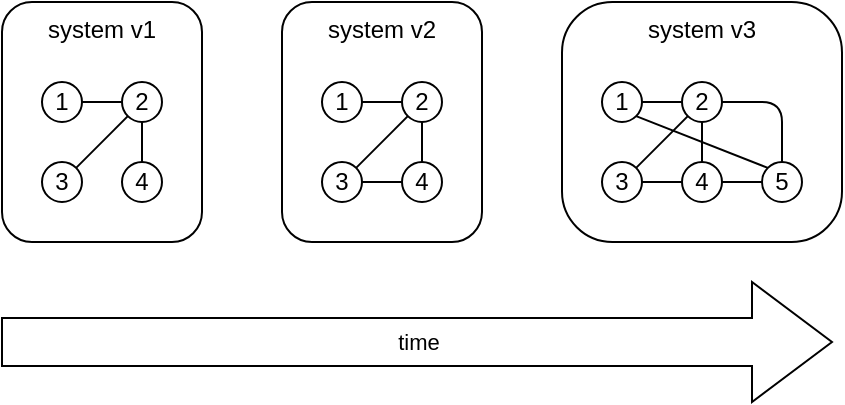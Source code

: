 <mxfile version="28.0.6">
  <diagram id="7aIMBzcTmgZEg1J-gpTx" name="Page-1">
    <mxGraphModel dx="3640" dy="823" grid="1" gridSize="5" guides="1" tooltips="1" connect="1" arrows="1" fold="1" page="1" pageScale="1" pageWidth="850" pageHeight="1100" math="0" shadow="0">
      <root>
        <mxCell id="0" />
        <mxCell id="1" parent="0" />
        <mxCell id="UYK4BgsfnKAOdERZ14Jn-40" value="time" style="html=1;shadow=0;dashed=0;align=center;verticalAlign=middle;shape=mxgraph.arrows2.arrow;dy=0.6;dx=40;notch=0;fontFamily=Helvetica;fontSize=11;fontColor=default;labelBackgroundColor=default;" parent="1" vertex="1">
          <mxGeometry x="-2420" y="180" width="415" height="60" as="geometry" />
        </mxCell>
        <mxCell id="UYK4BgsfnKAOdERZ14Jn-6" value="system v1" style="rounded=1;whiteSpace=wrap;html=1;fillColor=none;verticalAlign=top;" parent="1" vertex="1">
          <mxGeometry x="-2420" y="40" width="100" height="120" as="geometry" />
        </mxCell>
        <mxCell id="UYK4BgsfnKAOdERZ14Jn-12" style="edgeStyle=orthogonalEdgeStyle;rounded=1;orthogonalLoop=1;jettySize=auto;html=1;exitX=1;exitY=0.5;exitDx=0;exitDy=0;entryX=0;entryY=0.5;entryDx=0;entryDy=0;curved=0;endArrow=none;startFill=0;" parent="1" source="UYK4BgsfnKAOdERZ14Jn-7" target="UYK4BgsfnKAOdERZ14Jn-9" edge="1">
          <mxGeometry relative="1" as="geometry" />
        </mxCell>
        <mxCell id="UYK4BgsfnKAOdERZ14Jn-7" value="1" style="ellipse;whiteSpace=wrap;html=1;aspect=fixed;shadow=0;" parent="1" vertex="1">
          <mxGeometry x="-2400" y="80" width="20" height="20" as="geometry" />
        </mxCell>
        <mxCell id="UYK4BgsfnKAOdERZ14Jn-13" style="edgeStyle=orthogonalEdgeStyle;shape=connector;curved=0;rounded=1;orthogonalLoop=1;jettySize=auto;html=1;exitX=0.5;exitY=1;exitDx=0;exitDy=0;entryX=0.5;entryY=0;entryDx=0;entryDy=0;strokeColor=default;align=center;verticalAlign=middle;fontFamily=Helvetica;fontSize=11;fontColor=default;labelBackgroundColor=default;startFill=0;endArrow=none;" parent="1" source="UYK4BgsfnKAOdERZ14Jn-9" target="UYK4BgsfnKAOdERZ14Jn-11" edge="1">
          <mxGeometry relative="1" as="geometry" />
        </mxCell>
        <mxCell id="UYK4BgsfnKAOdERZ14Jn-14" style="shape=connector;rounded=0;orthogonalLoop=1;jettySize=auto;html=1;exitX=0;exitY=1;exitDx=0;exitDy=0;entryX=1;entryY=0;entryDx=0;entryDy=0;strokeColor=default;align=center;verticalAlign=middle;fontFamily=Helvetica;fontSize=11;fontColor=default;labelBackgroundColor=default;startFill=0;endArrow=none;" parent="1" source="UYK4BgsfnKAOdERZ14Jn-9" target="UYK4BgsfnKAOdERZ14Jn-10" edge="1">
          <mxGeometry relative="1" as="geometry" />
        </mxCell>
        <mxCell id="UYK4BgsfnKAOdERZ14Jn-9" value="2" style="ellipse;whiteSpace=wrap;html=1;aspect=fixed;shadow=0;" parent="1" vertex="1">
          <mxGeometry x="-2360" y="80" width="20" height="20" as="geometry" />
        </mxCell>
        <mxCell id="UYK4BgsfnKAOdERZ14Jn-10" value="3" style="ellipse;whiteSpace=wrap;html=1;aspect=fixed;shadow=0;" parent="1" vertex="1">
          <mxGeometry x="-2400" y="120" width="20" height="20" as="geometry" />
        </mxCell>
        <mxCell id="UYK4BgsfnKAOdERZ14Jn-11" value="4" style="ellipse;whiteSpace=wrap;html=1;aspect=fixed;shadow=0;" parent="1" vertex="1">
          <mxGeometry x="-2360" y="120" width="20" height="20" as="geometry" />
        </mxCell>
        <mxCell id="UYK4BgsfnKAOdERZ14Jn-16" value="system v2" style="rounded=1;whiteSpace=wrap;html=1;fillColor=none;verticalAlign=top;" parent="1" vertex="1">
          <mxGeometry x="-2280" y="40" width="100" height="120" as="geometry" />
        </mxCell>
        <mxCell id="UYK4BgsfnKAOdERZ14Jn-17" style="edgeStyle=orthogonalEdgeStyle;rounded=1;orthogonalLoop=1;jettySize=auto;html=1;exitX=1;exitY=0.5;exitDx=0;exitDy=0;entryX=0;entryY=0.5;entryDx=0;entryDy=0;curved=0;endArrow=none;startFill=0;" parent="1" source="UYK4BgsfnKAOdERZ14Jn-18" target="UYK4BgsfnKAOdERZ14Jn-21" edge="1">
          <mxGeometry relative="1" as="geometry" />
        </mxCell>
        <mxCell id="UYK4BgsfnKAOdERZ14Jn-18" value="1" style="ellipse;whiteSpace=wrap;html=1;aspect=fixed;shadow=0;" parent="1" vertex="1">
          <mxGeometry x="-2260" y="80" width="20" height="20" as="geometry" />
        </mxCell>
        <mxCell id="UYK4BgsfnKAOdERZ14Jn-19" style="edgeStyle=orthogonalEdgeStyle;shape=connector;curved=0;rounded=1;orthogonalLoop=1;jettySize=auto;html=1;exitX=0.5;exitY=1;exitDx=0;exitDy=0;entryX=0.5;entryY=0;entryDx=0;entryDy=0;strokeColor=default;align=center;verticalAlign=middle;fontFamily=Helvetica;fontSize=11;fontColor=default;labelBackgroundColor=default;startFill=0;endArrow=none;" parent="1" source="UYK4BgsfnKAOdERZ14Jn-21" target="UYK4BgsfnKAOdERZ14Jn-23" edge="1">
          <mxGeometry relative="1" as="geometry" />
        </mxCell>
        <mxCell id="UYK4BgsfnKAOdERZ14Jn-20" style="shape=connector;rounded=0;orthogonalLoop=1;jettySize=auto;html=1;exitX=0;exitY=1;exitDx=0;exitDy=0;entryX=1;entryY=0;entryDx=0;entryDy=0;strokeColor=default;align=center;verticalAlign=middle;fontFamily=Helvetica;fontSize=11;fontColor=default;labelBackgroundColor=default;startFill=0;endArrow=none;" parent="1" source="UYK4BgsfnKAOdERZ14Jn-21" target="UYK4BgsfnKAOdERZ14Jn-22" edge="1">
          <mxGeometry relative="1" as="geometry" />
        </mxCell>
        <mxCell id="UYK4BgsfnKAOdERZ14Jn-21" value="2" style="ellipse;whiteSpace=wrap;html=1;aspect=fixed;shadow=0;" parent="1" vertex="1">
          <mxGeometry x="-2220" y="80" width="20" height="20" as="geometry" />
        </mxCell>
        <mxCell id="UYK4BgsfnKAOdERZ14Jn-24" style="edgeStyle=orthogonalEdgeStyle;shape=connector;curved=0;rounded=1;orthogonalLoop=1;jettySize=auto;html=1;exitX=1;exitY=0.5;exitDx=0;exitDy=0;entryX=0;entryY=0.5;entryDx=0;entryDy=0;strokeColor=default;align=center;verticalAlign=middle;fontFamily=Helvetica;fontSize=11;fontColor=default;labelBackgroundColor=default;startFill=0;endArrow=none;" parent="1" source="UYK4BgsfnKAOdERZ14Jn-22" target="UYK4BgsfnKAOdERZ14Jn-23" edge="1">
          <mxGeometry relative="1" as="geometry" />
        </mxCell>
        <mxCell id="UYK4BgsfnKAOdERZ14Jn-22" value="3" style="ellipse;whiteSpace=wrap;html=1;aspect=fixed;shadow=0;" parent="1" vertex="1">
          <mxGeometry x="-2260" y="120" width="20" height="20" as="geometry" />
        </mxCell>
        <mxCell id="UYK4BgsfnKAOdERZ14Jn-23" value="4" style="ellipse;whiteSpace=wrap;html=1;aspect=fixed;shadow=0;" parent="1" vertex="1">
          <mxGeometry x="-2220" y="120" width="20" height="20" as="geometry" />
        </mxCell>
        <mxCell id="UYK4BgsfnKAOdERZ14Jn-25" value="system v3" style="rounded=1;whiteSpace=wrap;html=1;fillColor=none;verticalAlign=top;arcSize=21;" parent="1" vertex="1">
          <mxGeometry x="-2140" y="40" width="140" height="120" as="geometry" />
        </mxCell>
        <mxCell id="UYK4BgsfnKAOdERZ14Jn-26" style="edgeStyle=orthogonalEdgeStyle;rounded=1;orthogonalLoop=1;jettySize=auto;html=1;exitX=1;exitY=0.5;exitDx=0;exitDy=0;entryX=0;entryY=0.5;entryDx=0;entryDy=0;curved=0;endArrow=none;startFill=0;" parent="1" source="UYK4BgsfnKAOdERZ14Jn-27" target="UYK4BgsfnKAOdERZ14Jn-30" edge="1">
          <mxGeometry relative="1" as="geometry" />
        </mxCell>
        <mxCell id="UYK4BgsfnKAOdERZ14Jn-27" value="1" style="ellipse;whiteSpace=wrap;html=1;aspect=fixed;shadow=0;" parent="1" vertex="1">
          <mxGeometry x="-2120" y="80" width="20" height="20" as="geometry" />
        </mxCell>
        <mxCell id="UYK4BgsfnKAOdERZ14Jn-28" style="edgeStyle=orthogonalEdgeStyle;shape=connector;curved=0;rounded=1;orthogonalLoop=1;jettySize=auto;html=1;exitX=0.5;exitY=1;exitDx=0;exitDy=0;entryX=0.5;entryY=0;entryDx=0;entryDy=0;strokeColor=default;align=center;verticalAlign=middle;fontFamily=Helvetica;fontSize=11;fontColor=default;labelBackgroundColor=default;startFill=0;endArrow=none;" parent="1" source="UYK4BgsfnKAOdERZ14Jn-30" target="UYK4BgsfnKAOdERZ14Jn-33" edge="1">
          <mxGeometry relative="1" as="geometry" />
        </mxCell>
        <mxCell id="UYK4BgsfnKAOdERZ14Jn-29" style="shape=connector;rounded=0;orthogonalLoop=1;jettySize=auto;html=1;exitX=0;exitY=1;exitDx=0;exitDy=0;entryX=1;entryY=0;entryDx=0;entryDy=0;strokeColor=default;align=center;verticalAlign=middle;fontFamily=Helvetica;fontSize=11;fontColor=default;labelBackgroundColor=default;startFill=0;endArrow=none;" parent="1" source="UYK4BgsfnKAOdERZ14Jn-30" target="UYK4BgsfnKAOdERZ14Jn-32" edge="1">
          <mxGeometry relative="1" as="geometry" />
        </mxCell>
        <mxCell id="UYK4BgsfnKAOdERZ14Jn-37" style="edgeStyle=orthogonalEdgeStyle;shape=connector;curved=0;rounded=1;orthogonalLoop=1;jettySize=auto;html=1;exitX=1;exitY=0.5;exitDx=0;exitDy=0;entryX=0.5;entryY=0;entryDx=0;entryDy=0;strokeColor=default;align=center;verticalAlign=middle;fontFamily=Helvetica;fontSize=11;fontColor=default;labelBackgroundColor=default;startFill=0;endArrow=none;" parent="1" source="UYK4BgsfnKAOdERZ14Jn-30" target="UYK4BgsfnKAOdERZ14Jn-34" edge="1">
          <mxGeometry relative="1" as="geometry" />
        </mxCell>
        <mxCell id="UYK4BgsfnKAOdERZ14Jn-30" value="2" style="ellipse;whiteSpace=wrap;html=1;aspect=fixed;shadow=0;" parent="1" vertex="1">
          <mxGeometry x="-2080" y="80" width="20" height="20" as="geometry" />
        </mxCell>
        <mxCell id="UYK4BgsfnKAOdERZ14Jn-31" style="edgeStyle=orthogonalEdgeStyle;shape=connector;curved=0;rounded=1;orthogonalLoop=1;jettySize=auto;html=1;exitX=1;exitY=0.5;exitDx=0;exitDy=0;entryX=0;entryY=0.5;entryDx=0;entryDy=0;strokeColor=default;align=center;verticalAlign=middle;fontFamily=Helvetica;fontSize=11;fontColor=default;labelBackgroundColor=default;startFill=0;endArrow=none;" parent="1" source="UYK4BgsfnKAOdERZ14Jn-32" target="UYK4BgsfnKAOdERZ14Jn-33" edge="1">
          <mxGeometry relative="1" as="geometry" />
        </mxCell>
        <mxCell id="UYK4BgsfnKAOdERZ14Jn-32" value="3" style="ellipse;whiteSpace=wrap;html=1;aspect=fixed;shadow=0;" parent="1" vertex="1">
          <mxGeometry x="-2120" y="120" width="20" height="20" as="geometry" />
        </mxCell>
        <mxCell id="UYK4BgsfnKAOdERZ14Jn-36" style="edgeStyle=orthogonalEdgeStyle;shape=connector;curved=0;rounded=1;orthogonalLoop=1;jettySize=auto;html=1;exitX=1;exitY=0.5;exitDx=0;exitDy=0;entryX=0;entryY=0.5;entryDx=0;entryDy=0;strokeColor=default;align=center;verticalAlign=middle;fontFamily=Helvetica;fontSize=11;fontColor=default;labelBackgroundColor=default;startFill=0;endArrow=none;" parent="1" source="UYK4BgsfnKAOdERZ14Jn-33" target="UYK4BgsfnKAOdERZ14Jn-34" edge="1">
          <mxGeometry relative="1" as="geometry" />
        </mxCell>
        <mxCell id="UYK4BgsfnKAOdERZ14Jn-33" value="4" style="ellipse;whiteSpace=wrap;html=1;aspect=fixed;shadow=0;" parent="1" vertex="1">
          <mxGeometry x="-2080" y="120" width="20" height="20" as="geometry" />
        </mxCell>
        <mxCell id="UYK4BgsfnKAOdERZ14Jn-38" style="shape=connector;rounded=1;orthogonalLoop=1;jettySize=auto;html=1;exitX=0;exitY=0;exitDx=0;exitDy=0;entryX=1;entryY=1;entryDx=0;entryDy=0;strokeColor=default;align=center;verticalAlign=middle;fontFamily=Helvetica;fontSize=11;fontColor=default;labelBackgroundColor=default;startFill=0;endArrow=none;" parent="1" source="UYK4BgsfnKAOdERZ14Jn-34" target="UYK4BgsfnKAOdERZ14Jn-27" edge="1">
          <mxGeometry relative="1" as="geometry" />
        </mxCell>
        <mxCell id="UYK4BgsfnKAOdERZ14Jn-34" value="5" style="ellipse;whiteSpace=wrap;html=1;aspect=fixed;shadow=0;" parent="1" vertex="1">
          <mxGeometry x="-2040" y="120" width="20" height="20" as="geometry" />
        </mxCell>
      </root>
    </mxGraphModel>
  </diagram>
</mxfile>
